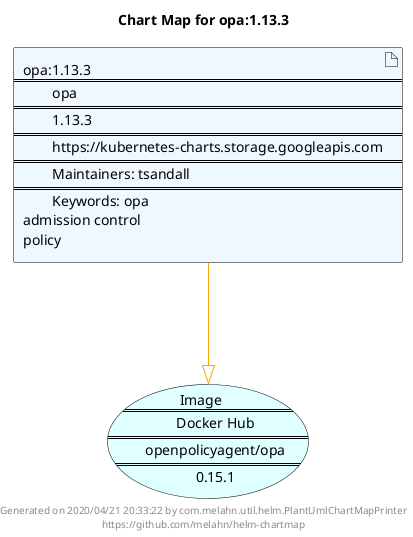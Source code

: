@startuml
skinparam linetype ortho
skinparam backgroundColor white
skinparam usecaseBorderColor black
skinparam usecaseArrowColor LightSlateGray
skinparam artifactBorderColor black
skinparam artifactArrowColor LightSlateGray

title Chart Map for opa:1.13.3

'There is one referenced Helm Chart
artifact "opa:1.13.3\n====\n\topa\n====\n\t1.13.3\n====\n\thttps://kubernetes-charts.storage.googleapis.com\n====\n\tMaintainers: tsandall\n====\n\tKeywords: opa\nadmission control\npolicy" as opa_1_13_3 #AliceBlue

'There is one referenced Docker Image
usecase "Image\n====\n\tDocker Hub\n====\n\topenpolicyagent/opa\n====\n\t0.15.1" as openpolicyagent_opa_0_15_1 #LightCyan

'Chart Dependencies
opa_1_13_3--[#orange]-|>openpolicyagent_opa_0_15_1

center footer Generated on 2020/04/21 20:33:22 by com.melahn.util.helm.PlantUmlChartMapPrinter\nhttps://github.com/melahn/helm-chartmap
@enduml

